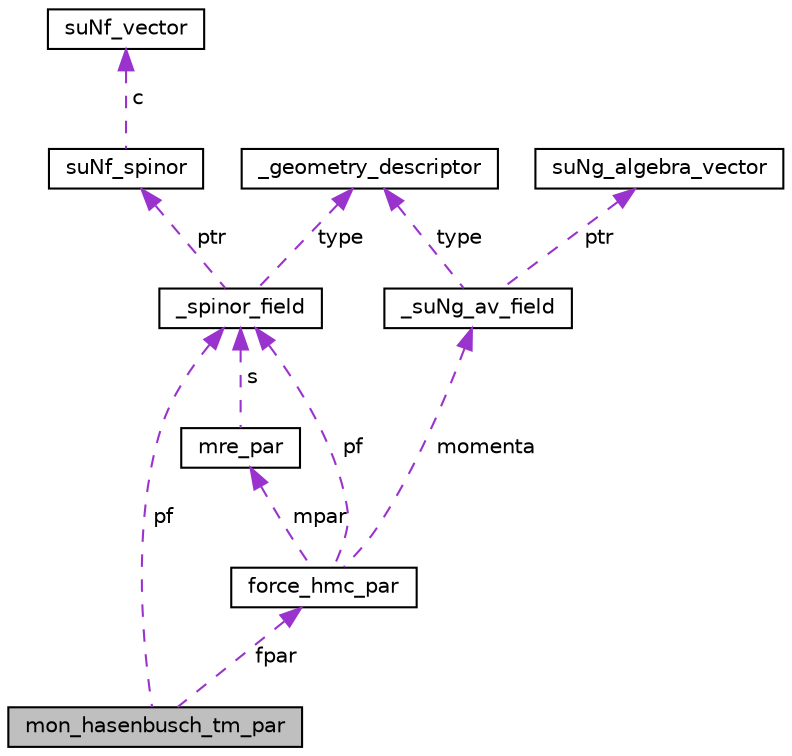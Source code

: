 digraph "mon_hasenbusch_tm_par"
{
 // LATEX_PDF_SIZE
  edge [fontname="Helvetica",fontsize="10",labelfontname="Helvetica",labelfontsize="10"];
  node [fontname="Helvetica",fontsize="10",shape=record];
  Node1 [label="mon_hasenbusch_tm_par",height=0.2,width=0.4,color="black", fillcolor="grey75", style="filled", fontcolor="black",tooltip=" "];
  Node2 -> Node1 [dir="back",color="darkorchid3",fontsize="10",style="dashed",label=" pf" ];
  Node2 [label="_spinor_field",height=0.2,width=0.4,color="black", fillcolor="white", style="filled",URL="$d3/d33/struct__spinor__field.html",tooltip=" "];
  Node3 -> Node2 [dir="back",color="darkorchid3",fontsize="10",style="dashed",label=" type" ];
  Node3 [label="_geometry_descriptor",height=0.2,width=0.4,color="black", fillcolor="white", style="filled",URL="$db/d43/struct__geometry__descriptor.html",tooltip=" "];
  Node4 -> Node2 [dir="back",color="darkorchid3",fontsize="10",style="dashed",label=" ptr" ];
  Node4 [label="suNf_spinor",height=0.2,width=0.4,color="black", fillcolor="white", style="filled",URL="$d8/dd1/structsuNf__spinor.html",tooltip=" "];
  Node5 -> Node4 [dir="back",color="darkorchid3",fontsize="10",style="dashed",label=" c" ];
  Node5 [label="suNf_vector",height=0.2,width=0.4,color="black", fillcolor="white", style="filled",URL="$de/d49/structsuNf__vector.html",tooltip=" "];
  Node6 -> Node1 [dir="back",color="darkorchid3",fontsize="10",style="dashed",label=" fpar" ];
  Node6 [label="force_hmc_par",height=0.2,width=0.4,color="black", fillcolor="white", style="filled",URL="$df/d6a/structforce__hmc__par.html",tooltip=" "];
  Node2 -> Node6 [dir="back",color="darkorchid3",fontsize="10",style="dashed",label=" pf" ];
  Node7 -> Node6 [dir="back",color="darkorchid3",fontsize="10",style="dashed",label=" momenta" ];
  Node7 [label="_suNg_av_field",height=0.2,width=0.4,color="black", fillcolor="white", style="filled",URL="$d4/d75/struct__suNg__av__field.html",tooltip=" "];
  Node3 -> Node7 [dir="back",color="darkorchid3",fontsize="10",style="dashed",label=" type" ];
  Node8 -> Node7 [dir="back",color="darkorchid3",fontsize="10",style="dashed",label=" ptr" ];
  Node8 [label="suNg_algebra_vector",height=0.2,width=0.4,color="black", fillcolor="white", style="filled",URL="$d3/dcb/structsuNg__algebra__vector.html",tooltip=" "];
  Node9 -> Node6 [dir="back",color="darkorchid3",fontsize="10",style="dashed",label=" mpar" ];
  Node9 [label="mre_par",height=0.2,width=0.4,color="black", fillcolor="white", style="filled",URL="$df/d69/structmre__par.html",tooltip=" "];
  Node2 -> Node9 [dir="back",color="darkorchid3",fontsize="10",style="dashed",label=" s" ];
}
